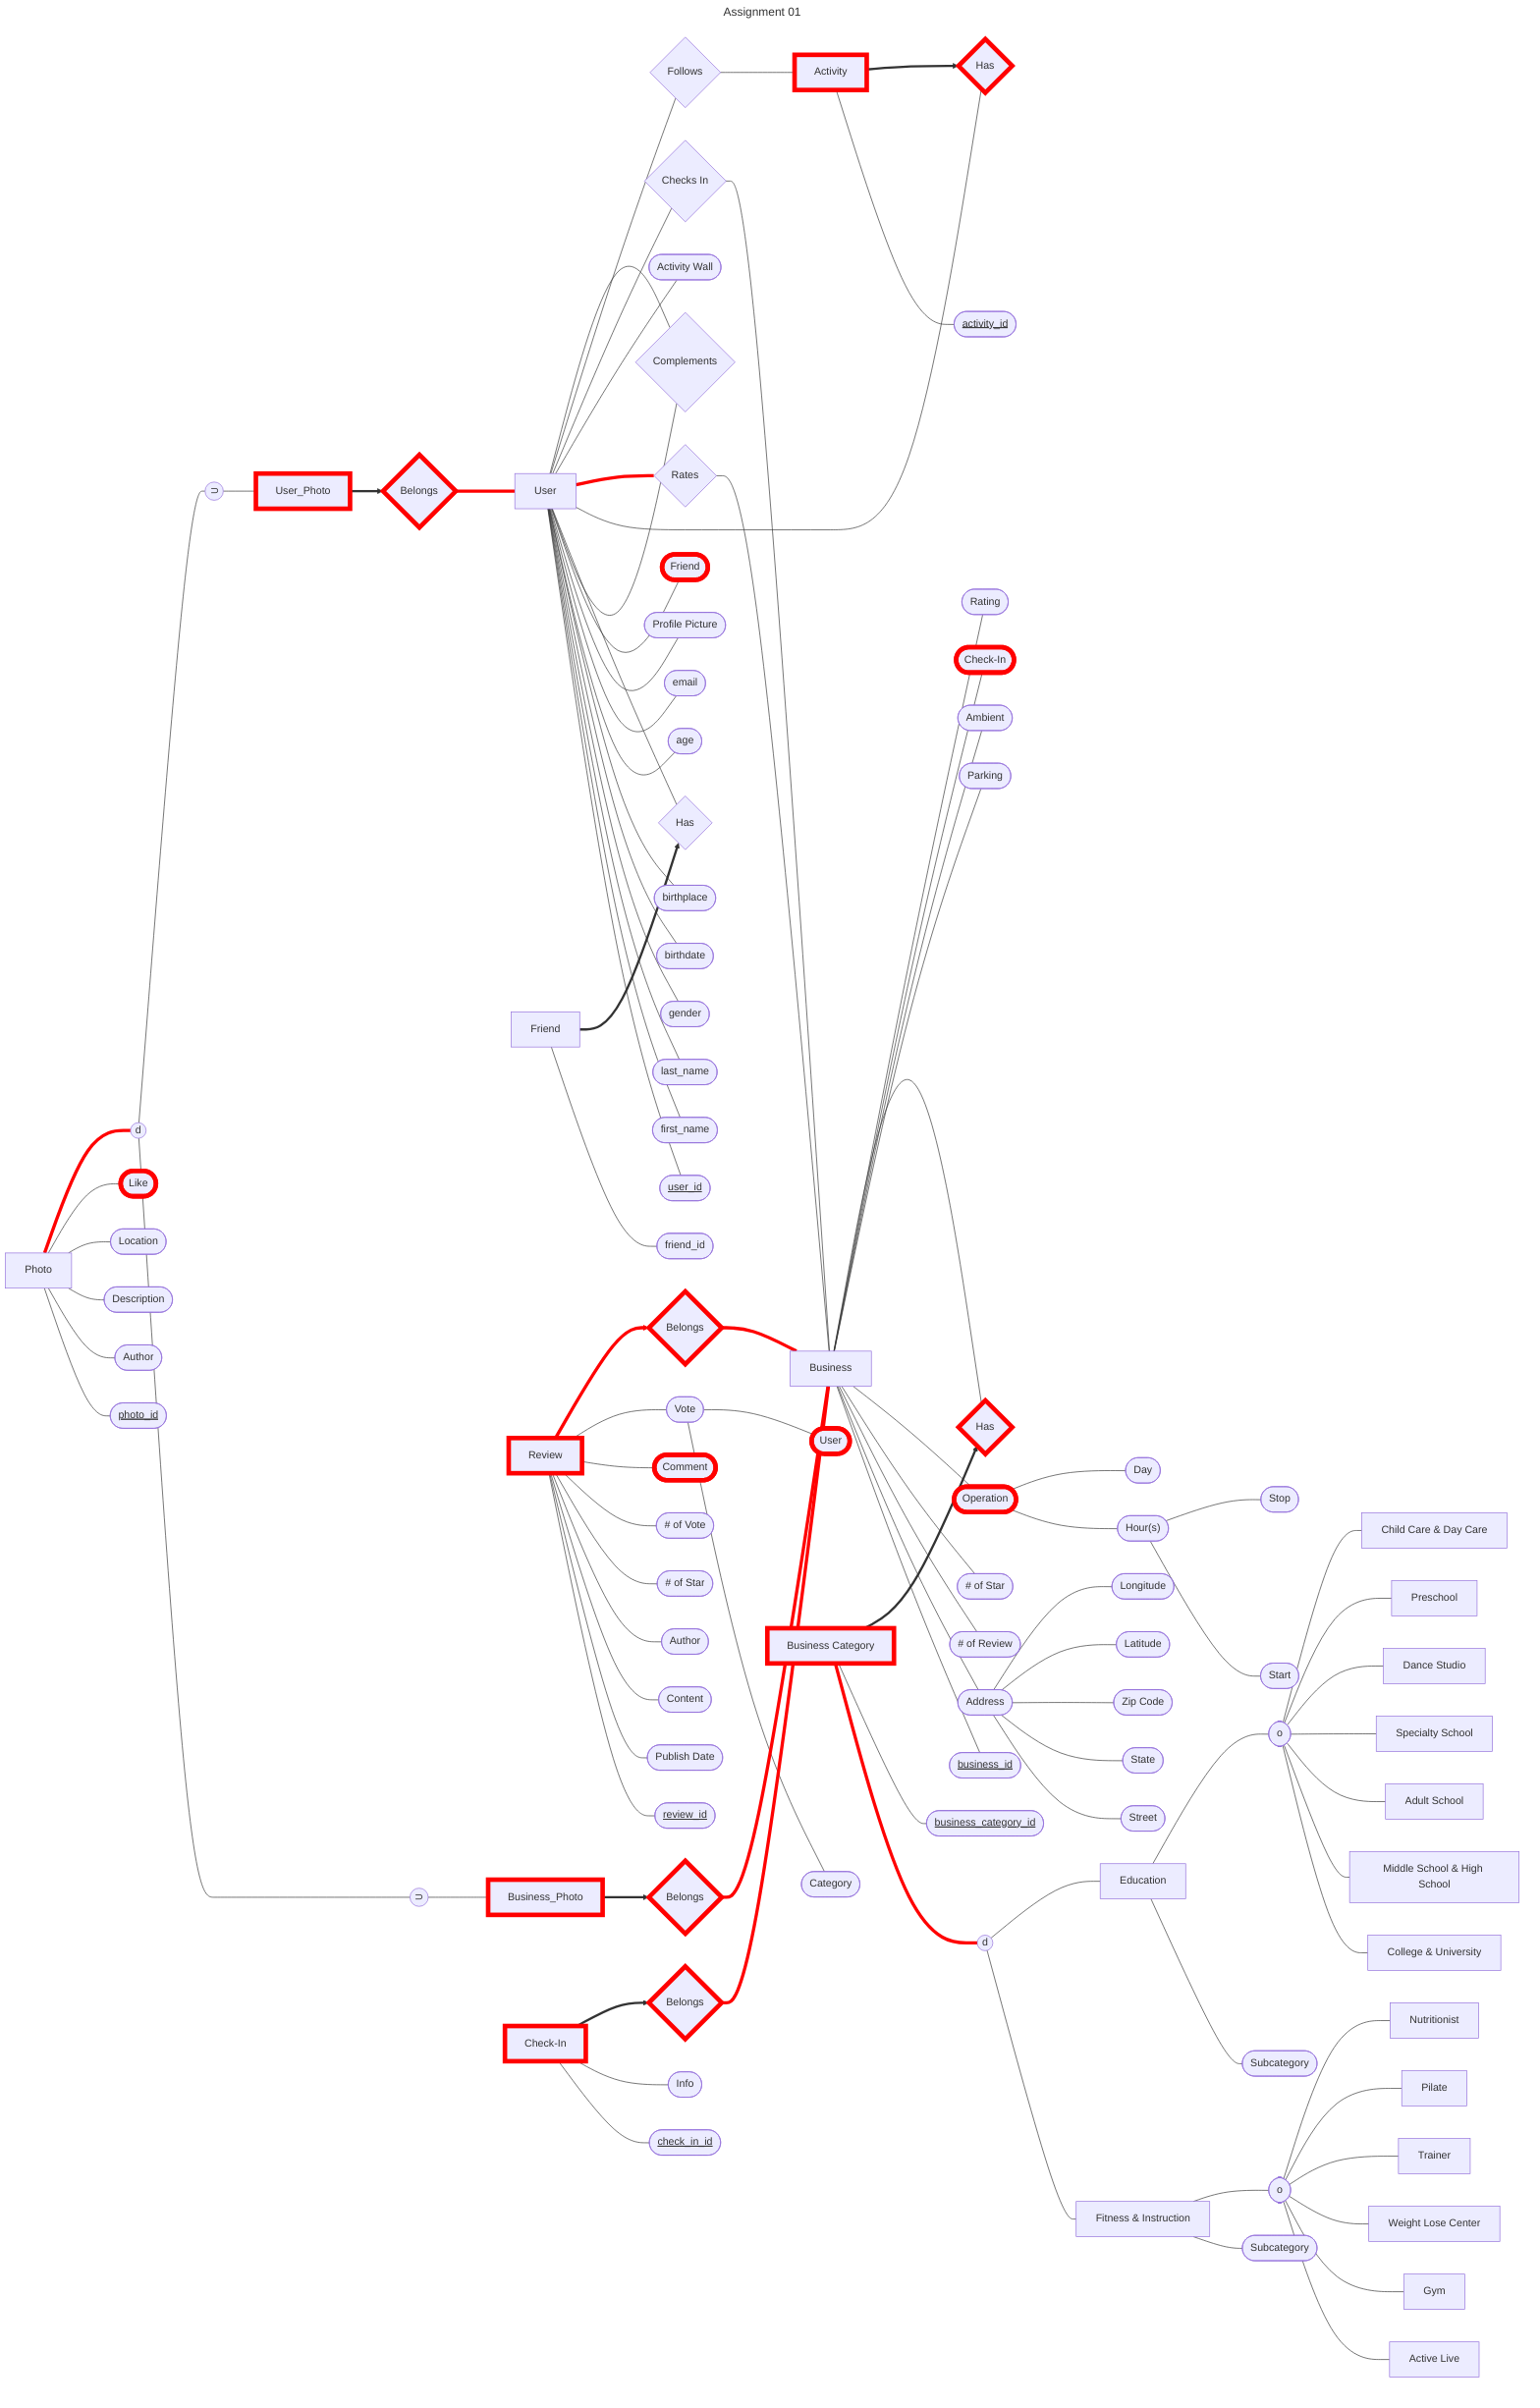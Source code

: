---
title: "Assignment 01"
author: "Jonathan Manzano"
date: 02/20/2024
format:
  html: default
  pdf: default
---
%% %%{
%%   init: {
%%     "flowchart": {
%%       "defaultRenderer": "elk"
%%     }
%%   }
%% }%%
flowchart LR
    user[User] --- user-id([user_id])
    user --- user-first-name([first_name])
    user --- user-last-name([last_name])
    user --- user-gender([gender])
    user --- user-birthdate([birthdate])
    user --- user-birthplace([birthplace])
    user --- user-age([age])
    user --- user-email([email])
    user --- user-photo([Profile Picture])
    user --- user-friend([Friend])
    friend[Friend] --- friend-id([friend_id])
    activity[Activity] --- activity-id([activity_id])
    review[Review] --- review-id([review_id])
    review --- review-publish-date([Publish Date])
    review --- review-content([Content])
    review --- review-author([Author])
    review --- review-num-star(["# of Star"])
    review --- review-num-vote(["# of Vote"])
    review --- review-comment([Comment])
    review --- review-vote([Vote])
    review-vote --- review-vote-category([Category])
    review-vote --- review-vote-user([User])
    business[Business] --- business-id([business_id])
    business --- business-address([Address])
    business-address --- business-address-street([Street])
    business-address --- business-address-state([State])
    business-address --- business-address-zip([Zip Code])
    business-address --- business-address-latitude([Latitude])
    business-address --- business-address-longitude([Longitude])
    business --- business-num-review(["# of Review"])
    business --- business-num-star(["# of Star"])
    business --- business-operation([Operation])
    business-operation --- business-operation-hour(["Hour(s)"])
    business-operation-hour --- business-operation-hour-start(["Start"])
    business-operation-hour --- business-operation-hour-stop(["Stop"])
    business-operation --- business-operation-day(["Day"])
    business --- business-parking([Parking])
    business --- business-ambient([Ambient])
    business --- business-check-in([Check-In])
    business --- business-rating([Rating])
    business-category[Business Category] === business-category-type((d))
    business-category --- business-category-id([business_category_id])
    business-category-type --- business-category-fitness[Fitness & Instruction]
    business-category-fitness --- business-category-fitness-subcategories([Subcategory])
    business-category-fitness --- business-category-fitness-subcategories-type([o])
    business-category-fitness-subcategories-type --- business-category-fitness-subcategories-type-active[Active Live]
    business-category-fitness-subcategories-type --- business-category-fitness-subcategories-type-gym[Gym]
    business-category-fitness-subcategories-type --- business-category-fitness-subcategories-type-center[Weight Lose Center]
    business-category-fitness-subcategories-type --- business-category-fitness-subcategories-type-trainer[Trainer]
    business-category-fitness-subcategories-type --- business-category-fitness-subcategories-type-pilate[Pilate]
    business-category-fitness-subcategories-type --- business-category-fitness-subcategories-type-nutritionist[Nutritionist]
    business-category-type --- business-category-education[Education]
    business-category-education --- business-category-education-subcategories([Subcategory])
    business-category-education --- business-category-education-subcategories-type([o])
    business-category-education-subcategories-type --- business-category-education-subcategories-type-college[College & University]
    business-category-education-subcategories-type --- business-category-education-subcategories-type-middle-high[Middle School & High School]
    business-category-education-subcategories-type --- business-category-education-subcategories-type-adult[Adult School]
    business-category-education-subcategories-type --- business-category-education-subcategories-type-specialty[Specialty School]
    business-category-education-subcategories-type --- business-category-education-subcategories-type-dance[Dance Studio]
    business-category-education-subcategories-type --- business-category-education-subcategories-type-preschool[Preschool]
    business-category-education-subcategories-type --- business-category-education-subcategories-type-child[Child Care & Day Care]
    photo[Photo] --- photo-id([photo_id])
    photo --- photo-author([Author])
    photo --- photo-description([Description])
    photo --- photo-location([Location])
    photo --- photo-like([Like])
    photo === photo-type-disjoint((d))
    photo-type-disjoint --- photo-type-disjoint-subset-business(("⊃"))
    photo-type-disjoint --- photo-type-disjoint-subset-user(("⊃"))
    photo-type-disjoint-subset-business --- photo-type-business[Business_Photo]
    photo-type-disjoint-subset-user --- photo-type-user[User_Photo]
    check-in[Check-In] --- check-in-id([check_in_id])
    check-in --- check-in-info([Info])
    user --- user-complements-user{Complements}
    user-complements-user --- user
    user --- user-has-friend{Has}
    friend ==> user-has-friend
    user --- user-has-activity{Has}
    activity ==> user-has-activity
    user --- user-rates-business{Rates}
    user-rates-business --- business
    user --- user-activity-wall([Activity Wall])
    user --- user-checks-in-business{Checks In}
    user-checks-in-business --- business
    user --- user-follows-activity{Follows}
    user-follows-activity --- activity
    business --- business-has-business-category{Has}
    business-category ==> business-has-business-category
    review ==> review-belongs-business{Belongs}
    review-belongs-business --- business
    photo-type-business ==> photo-type-business-belongs-business{Belongs}
    photo-type-business-belongs-business --- business
    photo-type-user ==> photo-type-user-belongs-user{Belongs}
    photo-type-user-belongs-user --- user
    check-in ==> check-in-belongs-business{Belongs}
    check-in-belongs-business --- business
    classDef strong-entity-primary-key text-decoration: underline, text-decoration-style: solid, text-decoration-thickness: 4px
    class user-id,business-id strong-entity-primary-key
    classDef weak-entity stroke-width: 7px, stroke: red
    class review,photo-type-user,photo-type-business,check-in,activity,business-category weak-entity
    classDef weak-entity-primary-key text-decoration: underline, text-decoration-style: dotted, text-decoration-thickness: 4px
    class user-type-friend-id,review-id,business-category-id,photo-id,activity-id,check-in-id weak-entity-primary-key
    classDef identifying-relationship stroke-width: 7px, stroke: red
    class user-has-activity,review-belongs-business,photo-type-business-belongs-business,photo-type-user-belongs-user,check-in-belongs-business,business-has-business-category identifying-relationship
%%    Total Participation
    linkStyle 40,66,79,88,89,91,93,95 stroke-width: 5px, stroke: red
    classDef multivalued-attribute stroke-width: 7px, stroke: red
    class user-friend,review-vote-user,review-comment,business-operation,business-check-in,photo-like multivalued-attribute
    classDef derived-attribute stroke-dasharray: 3
    class age derived-attribute